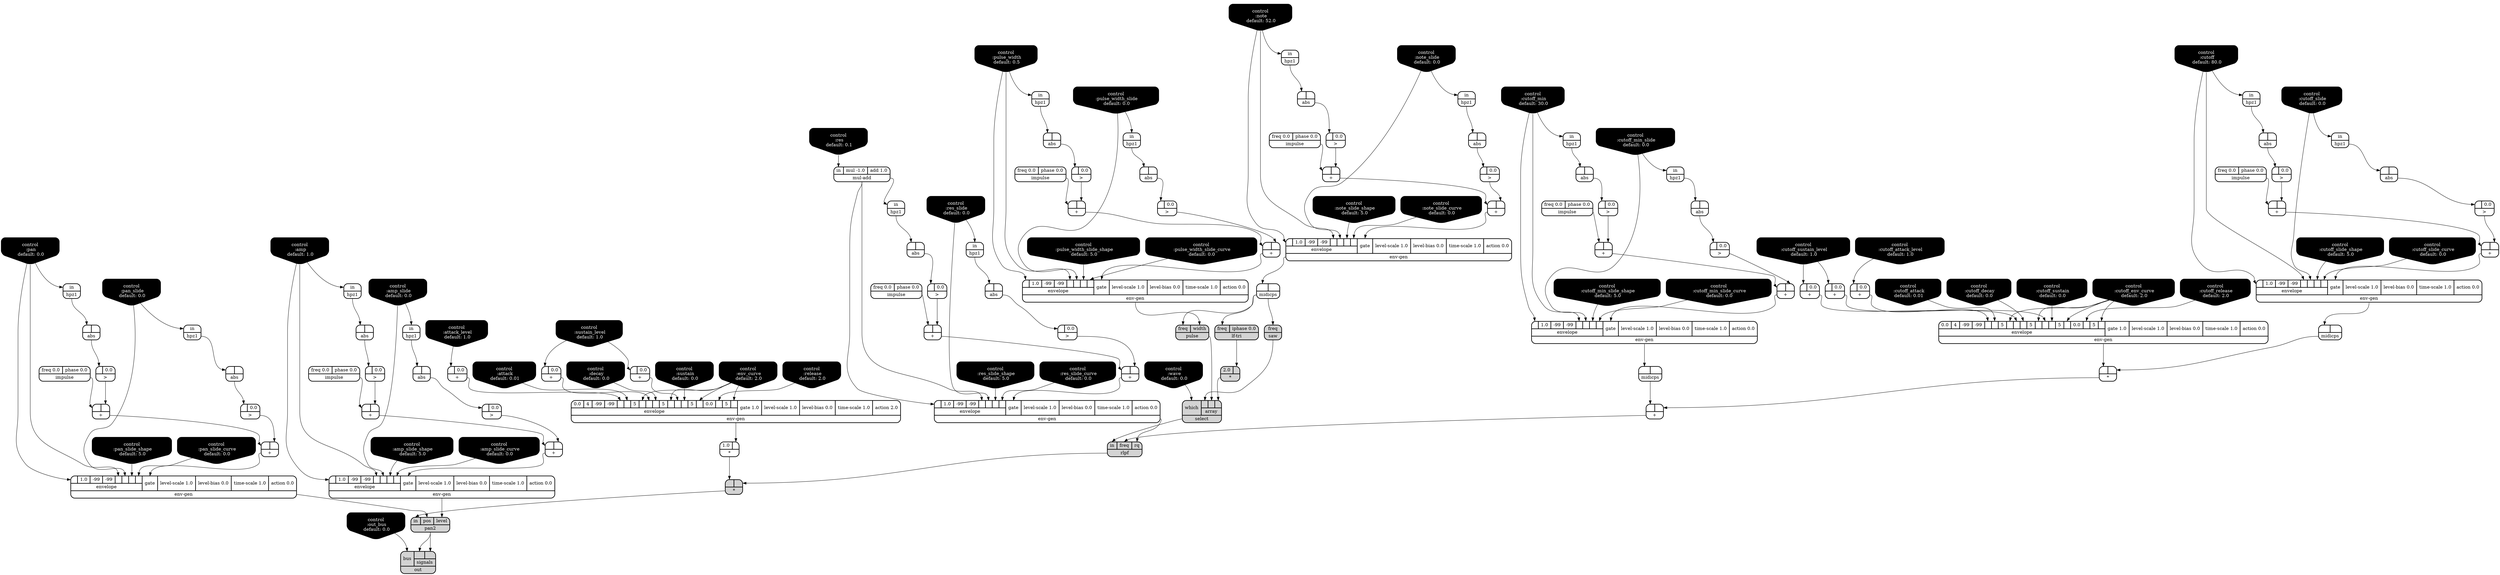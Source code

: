 digraph synthdef {
110 [label = "{{ <a> |<b> } |<__UG_NAME__>* }" style="bold, rounded" shape=record rankdir=LR];
115 [label = "{{ <a> 1.0|<b> } |<__UG_NAME__>* }" style="bold, rounded" shape=record rankdir=LR];
126 [label = "{{ <a> 2.0|<b> } |<__UG_NAME__>* }" style="filled, bold, rounded"  shape=record rankdir=LR];
130 [label = "{{ <a> |<b> } |<__UG_NAME__>* }" style="filled, bold, rounded"  shape=record rankdir=LR];
48 [label = "{{ <a> |<b> } |<__UG_NAME__>+ }" style="bold, rounded" shape=record rankdir=LR];
54 [label = "{{ <a> |<b> } |<__UG_NAME__>+ }" style="bold, rounded" shape=record rankdir=LR];
55 [label = "{{ <a> |<b> 0.0} |<__UG_NAME__>+ }" style="bold, rounded" shape=record rankdir=LR];
56 [label = "{{ <a> |<b> 0.0} |<__UG_NAME__>+ }" style="bold, rounded" shape=record rankdir=LR];
63 [label = "{{ <a> |<b> } |<__UG_NAME__>+ }" style="bold, rounded" shape=record rankdir=LR];
67 [label = "{{ <a> |<b> } |<__UG_NAME__>+ }" style="bold, rounded" shape=record rankdir=LR];
72 [label = "{{ <a> |<b> } |<__UG_NAME__>+ }" style="bold, rounded" shape=record rankdir=LR];
76 [label = "{{ <a> |<b> } |<__UG_NAME__>+ }" style="bold, rounded" shape=record rankdir=LR];
82 [label = "{{ <a> |<b> } |<__UG_NAME__>+ }" style="bold, rounded" shape=record rankdir=LR];
86 [label = "{{ <a> |<b> } |<__UG_NAME__>+ }" style="bold, rounded" shape=record rankdir=LR];
91 [label = "{{ <a> |<b> } |<__UG_NAME__>+ }" style="bold, rounded" shape=record rankdir=LR];
92 [label = "{{ <a> |<b> 0.0} |<__UG_NAME__>+ }" style="bold, rounded" shape=record rankdir=LR];
96 [label = "{{ <a> |<b> } |<__UG_NAME__>+ }" style="bold, rounded" shape=record rankdir=LR];
99 [label = "{{ <a> |<b> 0.0} |<__UG_NAME__>+ }" style="bold, rounded" shape=record rankdir=LR];
103 [label = "{{ <a> |<b> } |<__UG_NAME__>+ }" style="bold, rounded" shape=record rankdir=LR];
107 [label = "{{ <a> |<b> } |<__UG_NAME__>+ }" style="bold, rounded" shape=record rankdir=LR];
111 [label = "{{ <a> |<b> } |<__UG_NAME__>+ }" style="bold, rounded" shape=record rankdir=LR];
112 [label = "{{ <a> |<b> 0.0} |<__UG_NAME__>+ }" style="bold, rounded" shape=record rankdir=LR];
113 [label = "{{ <a> |<b> 0.0} |<__UG_NAME__>+ }" style="bold, rounded" shape=record rankdir=LR];
122 [label = "{{ <a> |<b> } |<__UG_NAME__>+ }" style="bold, rounded" shape=record rankdir=LR];
134 [label = "{{ <a> |<b> } |<__UG_NAME__>+ }" style="bold, rounded" shape=record rankdir=LR];
47 [label = "{{ <a> |<b> 0.0} |<__UG_NAME__>\> }" style="bold, rounded" shape=record rankdir=LR];
53 [label = "{{ <a> |<b> 0.0} |<__UG_NAME__>\> }" style="bold, rounded" shape=record rankdir=LR];
62 [label = "{{ <a> |<b> 0.0} |<__UG_NAME__>\> }" style="bold, rounded" shape=record rankdir=LR];
66 [label = "{{ <a> |<b> 0.0} |<__UG_NAME__>\> }" style="bold, rounded" shape=record rankdir=LR];
71 [label = "{{ <a> |<b> 0.0} |<__UG_NAME__>\> }" style="bold, rounded" shape=record rankdir=LR];
75 [label = "{{ <a> |<b> 0.0} |<__UG_NAME__>\> }" style="bold, rounded" shape=record rankdir=LR];
81 [label = "{{ <a> |<b> 0.0} |<__UG_NAME__>\> }" style="bold, rounded" shape=record rankdir=LR];
85 [label = "{{ <a> |<b> 0.0} |<__UG_NAME__>\> }" style="bold, rounded" shape=record rankdir=LR];
90 [label = "{{ <a> |<b> 0.0} |<__UG_NAME__>\> }" style="bold, rounded" shape=record rankdir=LR];
95 [label = "{{ <a> |<b> 0.0} |<__UG_NAME__>\> }" style="bold, rounded" shape=record rankdir=LR];
102 [label = "{{ <a> |<b> 0.0} |<__UG_NAME__>\> }" style="bold, rounded" shape=record rankdir=LR];
106 [label = "{{ <a> |<b> 0.0} |<__UG_NAME__>\> }" style="bold, rounded" shape=record rankdir=LR];
121 [label = "{{ <a> |<b> 0.0} |<__UG_NAME__>\> }" style="bold, rounded" shape=record rankdir=LR];
133 [label = "{{ <a> |<b> 0.0} |<__UG_NAME__>\> }" style="bold, rounded" shape=record rankdir=LR];
46 [label = "{{ <a> |<b> } |<__UG_NAME__>abs }" style="bold, rounded" shape=record rankdir=LR];
52 [label = "{{ <a> |<b> } |<__UG_NAME__>abs }" style="bold, rounded" shape=record rankdir=LR];
58 [label = "{{ <a> |<b> } |<__UG_NAME__>abs }" style="bold, rounded" shape=record rankdir=LR];
61 [label = "{{ <a> |<b> } |<__UG_NAME__>abs }" style="bold, rounded" shape=record rankdir=LR];
65 [label = "{{ <a> |<b> } |<__UG_NAME__>abs }" style="bold, rounded" shape=record rankdir=LR];
70 [label = "{{ <a> |<b> } |<__UG_NAME__>abs }" style="bold, rounded" shape=record rankdir=LR];
74 [label = "{{ <a> |<b> } |<__UG_NAME__>abs }" style="bold, rounded" shape=record rankdir=LR];
80 [label = "{{ <a> |<b> } |<__UG_NAME__>abs }" style="bold, rounded" shape=record rankdir=LR];
84 [label = "{{ <a> |<b> } |<__UG_NAME__>abs }" style="bold, rounded" shape=record rankdir=LR];
89 [label = "{{ <a> |<b> } |<__UG_NAME__>abs }" style="bold, rounded" shape=record rankdir=LR];
94 [label = "{{ <a> |<b> } |<__UG_NAME__>abs }" style="bold, rounded" shape=record rankdir=LR];
105 [label = "{{ <a> |<b> } |<__UG_NAME__>abs }" style="bold, rounded" shape=record rankdir=LR];
120 [label = "{{ <a> |<b> } |<__UG_NAME__>abs }" style="bold, rounded" shape=record rankdir=LR];
132 [label = "{{ <a> |<b> } |<__UG_NAME__>abs }" style="bold, rounded" shape=record rankdir=LR];
0 [label = "control
 :note
 default: 52.0" shape=invhouse style="rounded, filled, bold" fillcolor=black fontcolor=white ]; 
1 [label = "control
 :note_slide
 default: 0.0" shape=invhouse style="rounded, filled, bold" fillcolor=black fontcolor=white ]; 
2 [label = "control
 :note_slide_shape
 default: 5.0" shape=invhouse style="rounded, filled, bold" fillcolor=black fontcolor=white ]; 
3 [label = "control
 :note_slide_curve
 default: 0.0" shape=invhouse style="rounded, filled, bold" fillcolor=black fontcolor=white ]; 
4 [label = "control
 :amp
 default: 1.0" shape=invhouse style="rounded, filled, bold" fillcolor=black fontcolor=white ]; 
5 [label = "control
 :amp_slide
 default: 0.0" shape=invhouse style="rounded, filled, bold" fillcolor=black fontcolor=white ]; 
6 [label = "control
 :amp_slide_shape
 default: 5.0" shape=invhouse style="rounded, filled, bold" fillcolor=black fontcolor=white ]; 
7 [label = "control
 :amp_slide_curve
 default: 0.0" shape=invhouse style="rounded, filled, bold" fillcolor=black fontcolor=white ]; 
8 [label = "control
 :pan
 default: 0.0" shape=invhouse style="rounded, filled, bold" fillcolor=black fontcolor=white ]; 
9 [label = "control
 :pan_slide
 default: 0.0" shape=invhouse style="rounded, filled, bold" fillcolor=black fontcolor=white ]; 
10 [label = "control
 :pan_slide_shape
 default: 5.0" shape=invhouse style="rounded, filled, bold" fillcolor=black fontcolor=white ]; 
11 [label = "control
 :pan_slide_curve
 default: 0.0" shape=invhouse style="rounded, filled, bold" fillcolor=black fontcolor=white ]; 
12 [label = "control
 :attack
 default: 0.01" shape=invhouse style="rounded, filled, bold" fillcolor=black fontcolor=white ]; 
13 [label = "control
 :sustain
 default: 0.0" shape=invhouse style="rounded, filled, bold" fillcolor=black fontcolor=white ]; 
14 [label = "control
 :decay
 default: 0.0" shape=invhouse style="rounded, filled, bold" fillcolor=black fontcolor=white ]; 
15 [label = "control
 :release
 default: 2.0" shape=invhouse style="rounded, filled, bold" fillcolor=black fontcolor=white ]; 
16 [label = "control
 :attack_level
 default: 1.0" shape=invhouse style="rounded, filled, bold" fillcolor=black fontcolor=white ]; 
17 [label = "control
 :sustain_level
 default: 1.0" shape=invhouse style="rounded, filled, bold" fillcolor=black fontcolor=white ]; 
18 [label = "control
 :env_curve
 default: 2.0" shape=invhouse style="rounded, filled, bold" fillcolor=black fontcolor=white ]; 
19 [label = "control
 :cutoff
 default: 80.0" shape=invhouse style="rounded, filled, bold" fillcolor=black fontcolor=white ]; 
20 [label = "control
 :cutoff_slide
 default: 0.0" shape=invhouse style="rounded, filled, bold" fillcolor=black fontcolor=white ]; 
21 [label = "control
 :cutoff_slide_shape
 default: 5.0" shape=invhouse style="rounded, filled, bold" fillcolor=black fontcolor=white ]; 
22 [label = "control
 :cutoff_slide_curve
 default: 0.0" shape=invhouse style="rounded, filled, bold" fillcolor=black fontcolor=white ]; 
23 [label = "control
 :cutoff_attack
 default: 0.01" shape=invhouse style="rounded, filled, bold" fillcolor=black fontcolor=white ]; 
24 [label = "control
 :cutoff_sustain
 default: 0.0" shape=invhouse style="rounded, filled, bold" fillcolor=black fontcolor=white ]; 
25 [label = "control
 :cutoff_decay
 default: 0.0" shape=invhouse style="rounded, filled, bold" fillcolor=black fontcolor=white ]; 
26 [label = "control
 :cutoff_release
 default: 2.0" shape=invhouse style="rounded, filled, bold" fillcolor=black fontcolor=white ]; 
27 [label = "control
 :cutoff_min
 default: 30.0" shape=invhouse style="rounded, filled, bold" fillcolor=black fontcolor=white ]; 
28 [label = "control
 :cutoff_min_slide
 default: 0.0" shape=invhouse style="rounded, filled, bold" fillcolor=black fontcolor=white ]; 
29 [label = "control
 :cutoff_min_slide_shape
 default: 5.0" shape=invhouse style="rounded, filled, bold" fillcolor=black fontcolor=white ]; 
30 [label = "control
 :cutoff_min_slide_curve
 default: 0.0" shape=invhouse style="rounded, filled, bold" fillcolor=black fontcolor=white ]; 
31 [label = "control
 :cutoff_attack_level
 default: 1.0" shape=invhouse style="rounded, filled, bold" fillcolor=black fontcolor=white ]; 
32 [label = "control
 :cutoff_sustain_level
 default: 1.0" shape=invhouse style="rounded, filled, bold" fillcolor=black fontcolor=white ]; 
33 [label = "control
 :cutoff_env_curve
 default: 2.0" shape=invhouse style="rounded, filled, bold" fillcolor=black fontcolor=white ]; 
34 [label = "control
 :res
 default: 0.1" shape=invhouse style="rounded, filled, bold" fillcolor=black fontcolor=white ]; 
35 [label = "control
 :res_slide
 default: 0.0" shape=invhouse style="rounded, filled, bold" fillcolor=black fontcolor=white ]; 
36 [label = "control
 :res_slide_shape
 default: 5.0" shape=invhouse style="rounded, filled, bold" fillcolor=black fontcolor=white ]; 
37 [label = "control
 :res_slide_curve
 default: 0.0" shape=invhouse style="rounded, filled, bold" fillcolor=black fontcolor=white ]; 
38 [label = "control
 :wave
 default: 0.0" shape=invhouse style="rounded, filled, bold" fillcolor=black fontcolor=white ]; 
39 [label = "control
 :pulse_width
 default: 0.5" shape=invhouse style="rounded, filled, bold" fillcolor=black fontcolor=white ]; 
40 [label = "control
 :pulse_width_slide
 default: 0.0" shape=invhouse style="rounded, filled, bold" fillcolor=black fontcolor=white ]; 
41 [label = "control
 :pulse_width_slide_shape
 default: 5.0" shape=invhouse style="rounded, filled, bold" fillcolor=black fontcolor=white ]; 
42 [label = "control
 :pulse_width_slide_curve
 default: 0.0" shape=invhouse style="rounded, filled, bold" fillcolor=black fontcolor=white ]; 
43 [label = "control
 :out_bus
 default: 0.0" shape=invhouse style="rounded, filled, bold" fillcolor=black fontcolor=white ]; 
77 [label = "{{ {{<envelope___control___0>|1.0|-99|-99|<envelope___control___4>|<envelope___control___5>|<envelope___control___6>|<envelope___control___7>}|envelope}|<gate> gate|<level____scale> level-scale 1.0|<level____bias> level-bias 0.0|<time____scale> time-scale 1.0|<action> action 0.0} |<__UG_NAME__>env-gen }" style="bold, rounded" shape=record rankdir=LR];
97 [label = "{{ {{<envelope___control___0>|1.0|-99|-99|<envelope___control___4>|<envelope___control___5>|<envelope___control___6>|<envelope___control___7>}|envelope}|<gate> gate|<level____scale> level-scale 1.0|<level____bias> level-bias 0.0|<time____scale> time-scale 1.0|<action> action 0.0} |<__UG_NAME__>env-gen }" style="bold, rounded" shape=record rankdir=LR];
100 [label = "{{ {{0.0|4|-99|-99|<envelope___binary____op____u____gen___4>|<envelope___control___5>|5|<envelope___control___7>|<envelope___binary____op____u____gen___8>|<envelope___control___9>|5|<envelope___control___11>|<envelope___binary____op____u____gen___12>|<envelope___control___13>|5|<envelope___control___15>|0.0|<envelope___control___17>|5|<envelope___control___19>}|envelope}|<gate> gate 1.0|<level____scale> level-scale 1.0|<level____bias> level-bias 0.0|<time____scale> time-scale 1.0|<action> action 0.0} |<__UG_NAME__>env-gen }" style="bold, rounded" shape=record rankdir=LR];
108 [label = "{{ {{<envelope___control___0>|1.0|-99|-99|<envelope___control___4>|<envelope___control___5>|<envelope___control___6>|<envelope___control___7>}|envelope}|<gate> gate|<level____scale> level-scale 1.0|<level____bias> level-bias 0.0|<time____scale> time-scale 1.0|<action> action 0.0} |<__UG_NAME__>env-gen }" style="bold, rounded" shape=record rankdir=LR];
114 [label = "{{ {{0.0|4|-99|-99|<envelope___binary____op____u____gen___4>|<envelope___control___5>|5|<envelope___control___7>|<envelope___binary____op____u____gen___8>|<envelope___control___9>|5|<envelope___control___11>|<envelope___binary____op____u____gen___12>|<envelope___control___13>|5|<envelope___control___15>|0.0|<envelope___control___17>|5|<envelope___control___19>}|envelope}|<gate> gate 1.0|<level____scale> level-scale 1.0|<level____bias> level-bias 0.0|<time____scale> time-scale 1.0|<action> action 2.0} |<__UG_NAME__>env-gen }" style="bold, rounded" shape=record rankdir=LR];
116 [label = "{{ {{<envelope___control___0>|1.0|-99|-99|<envelope___control___4>|<envelope___control___5>|<envelope___control___6>|<envelope___control___7>}|envelope}|<gate> gate|<level____scale> level-scale 1.0|<level____bias> level-bias 0.0|<time____scale> time-scale 1.0|<action> action 0.0} |<__UG_NAME__>env-gen }" style="bold, rounded" shape=record rankdir=LR];
123 [label = "{{ {{<envelope___control___0>|1.0|-99|-99|<envelope___control___4>|<envelope___control___5>|<envelope___control___6>|<envelope___control___7>}|envelope}|<gate> gate|<level____scale> level-scale 1.0|<level____bias> level-bias 0.0|<time____scale> time-scale 1.0|<action> action 0.0} |<__UG_NAME__>env-gen }" style="bold, rounded" shape=record rankdir=LR];
128 [label = "{{ {{<envelope___mul____add___0>|1.0|-99|-99|<envelope___mul____add___4>|<envelope___control___5>|<envelope___control___6>|<envelope___control___7>}|envelope}|<gate> gate|<level____scale> level-scale 1.0|<level____bias> level-bias 0.0|<time____scale> time-scale 1.0|<action> action 0.0} |<__UG_NAME__>env-gen }" style="bold, rounded" shape=record rankdir=LR];
135 [label = "{{ {{<envelope___control___0>|1.0|-99|-99|<envelope___control___4>|<envelope___control___5>|<envelope___control___6>|<envelope___control___7>}|envelope}|<gate> gate|<level____scale> level-scale 1.0|<level____bias> level-bias 0.0|<time____scale> time-scale 1.0|<action> action 0.0} |<__UG_NAME__>env-gen }" style="bold, rounded" shape=record rankdir=LR];
45 [label = "{{ <in> in} |<__UG_NAME__>hpz1 }" style="bold, rounded" shape=record rankdir=LR];
51 [label = "{{ <in> in} |<__UG_NAME__>hpz1 }" style="bold, rounded" shape=record rankdir=LR];
57 [label = "{{ <in> in} |<__UG_NAME__>hpz1 }" style="bold, rounded" shape=record rankdir=LR];
60 [label = "{{ <in> in} |<__UG_NAME__>hpz1 }" style="bold, rounded" shape=record rankdir=LR];
64 [label = "{{ <in> in} |<__UG_NAME__>hpz1 }" style="bold, rounded" shape=record rankdir=LR];
69 [label = "{{ <in> in} |<__UG_NAME__>hpz1 }" style="bold, rounded" shape=record rankdir=LR];
73 [label = "{{ <in> in} |<__UG_NAME__>hpz1 }" style="bold, rounded" shape=record rankdir=LR];
79 [label = "{{ <in> in} |<__UG_NAME__>hpz1 }" style="bold, rounded" shape=record rankdir=LR];
83 [label = "{{ <in> in} |<__UG_NAME__>hpz1 }" style="bold, rounded" shape=record rankdir=LR];
88 [label = "{{ <in> in} |<__UG_NAME__>hpz1 }" style="bold, rounded" shape=record rankdir=LR];
93 [label = "{{ <in> in} |<__UG_NAME__>hpz1 }" style="bold, rounded" shape=record rankdir=LR];
104 [label = "{{ <in> in} |<__UG_NAME__>hpz1 }" style="bold, rounded" shape=record rankdir=LR];
119 [label = "{{ <in> in} |<__UG_NAME__>hpz1 }" style="bold, rounded" shape=record rankdir=LR];
131 [label = "{{ <in> in} |<__UG_NAME__>hpz1 }" style="bold, rounded" shape=record rankdir=LR];
44 [label = "{{ <freq> freq 0.0|<phase> phase 0.0} |<__UG_NAME__>impulse }" style="bold, rounded" shape=record rankdir=LR];
49 [label = "{{ <freq> freq 0.0|<phase> phase 0.0} |<__UG_NAME__>impulse }" style="bold, rounded" shape=record rankdir=LR];
50 [label = "{{ <freq> freq 0.0|<phase> phase 0.0} |<__UG_NAME__>impulse }" style="bold, rounded" shape=record rankdir=LR];
68 [label = "{{ <freq> freq 0.0|<phase> phase 0.0} |<__UG_NAME__>impulse }" style="bold, rounded" shape=record rankdir=LR];
78 [label = "{{ <freq> freq 0.0|<phase> phase 0.0} |<__UG_NAME__>impulse }" style="bold, rounded" shape=record rankdir=LR];
87 [label = "{{ <freq> freq 0.0|<phase> phase 0.0} |<__UG_NAME__>impulse }" style="bold, rounded" shape=record rankdir=LR];
101 [label = "{{ <freq> freq 0.0|<phase> phase 0.0} |<__UG_NAME__>impulse }" style="bold, rounded" shape=record rankdir=LR];
125 [label = "{{ <freq> freq|<iphase> iphase 0.0} |<__UG_NAME__>lf-tri }" style="filled, bold, rounded"  shape=record rankdir=LR];
98 [label = "{{ <a> |<b> } |<__UG_NAME__>midicps }" style="bold, rounded" shape=record rankdir=LR];
109 [label = "{{ <a> |<b> } |<__UG_NAME__>midicps }" style="bold, rounded" shape=record rankdir=LR];
117 [label = "{{ <a> |<b> } |<__UG_NAME__>midicps }" style="bold, rounded" shape=record rankdir=LR];
59 [label = "{{ <in> in|<mul> mul -1.0|<add> add 1.0} |<__UG_NAME__>mul-add }" style="bold, rounded" shape=record rankdir=LR];
137 [label = "{{ <bus> bus|{{<signals___pan2___0>|<signals___pan2___1>}|signals}} |<__UG_NAME__>out }" style="filled, bold, rounded"  shape=record rankdir=LR];
136 [label = "{{ <in> in|<pos> pos|<level> level} |<__UG_NAME__>pan2 }" style="filled, bold, rounded"  shape=record rankdir=LR];
124 [label = "{{ <freq> freq|<width> width} |<__UG_NAME__>pulse }" style="filled, bold, rounded"  shape=record rankdir=LR];
129 [label = "{{ <in> in|<freq> freq|<rq> rq} |<__UG_NAME__>rlpf }" style="filled, bold, rounded"  shape=record rankdir=LR];
118 [label = "{{ <freq> freq} |<__UG_NAME__>saw }" style="filled, bold, rounded"  shape=record rankdir=LR];
127 [label = "{{ <which> which|{{<array___saw___0>|<array___pulse___1>|<array___binary____op____u____gen___2>}|array}} |<__UG_NAME__>select }" style="filled, bold, rounded"  shape=record rankdir=LR];

109:__UG_NAME__ -> 110:b ;
100:__UG_NAME__ -> 110:a ;
114:__UG_NAME__ -> 115:b ;
125:__UG_NAME__ -> 126:b ;
129:__UG_NAME__ -> 130:b ;
115:__UG_NAME__ -> 130:a ;
47:__UG_NAME__ -> 48:b ;
44:__UG_NAME__ -> 48:a ;
53:__UG_NAME__ -> 54:b ;
50:__UG_NAME__ -> 54:a ;
32:__UG_NAME__ -> 55:a ;
16:__UG_NAME__ -> 56:a ;
62:__UG_NAME__ -> 63:b ;
49:__UG_NAME__ -> 63:a ;
66:__UG_NAME__ -> 67:b ;
63:__UG_NAME__ -> 67:a ;
71:__UG_NAME__ -> 72:b ;
68:__UG_NAME__ -> 72:a ;
75:__UG_NAME__ -> 76:b ;
72:__UG_NAME__ -> 76:a ;
81:__UG_NAME__ -> 82:b ;
78:__UG_NAME__ -> 82:a ;
85:__UG_NAME__ -> 86:b ;
82:__UG_NAME__ -> 86:a ;
90:__UG_NAME__ -> 91:b ;
87:__UG_NAME__ -> 91:a ;
32:__UG_NAME__ -> 92:a ;
95:__UG_NAME__ -> 96:b ;
54:__UG_NAME__ -> 96:a ;
31:__UG_NAME__ -> 99:a ;
102:__UG_NAME__ -> 103:b ;
101:__UG_NAME__ -> 103:a ;
106:__UG_NAME__ -> 107:b ;
103:__UG_NAME__ -> 107:a ;
110:__UG_NAME__ -> 111:b ;
98:__UG_NAME__ -> 111:a ;
17:__UG_NAME__ -> 112:a ;
17:__UG_NAME__ -> 113:a ;
121:__UG_NAME__ -> 122:b ;
91:__UG_NAME__ -> 122:a ;
133:__UG_NAME__ -> 134:b ;
48:__UG_NAME__ -> 134:a ;
46:__UG_NAME__ -> 47:a ;
52:__UG_NAME__ -> 53:a ;
61:__UG_NAME__ -> 62:a ;
65:__UG_NAME__ -> 66:a ;
70:__UG_NAME__ -> 71:a ;
74:__UG_NAME__ -> 75:a ;
80:__UG_NAME__ -> 81:a ;
84:__UG_NAME__ -> 85:a ;
89:__UG_NAME__ -> 90:a ;
94:__UG_NAME__ -> 95:a ;
58:__UG_NAME__ -> 102:a ;
105:__UG_NAME__ -> 106:a ;
120:__UG_NAME__ -> 121:a ;
132:__UG_NAME__ -> 133:a ;
45:__UG_NAME__ -> 46:a ;
51:__UG_NAME__ -> 52:a ;
57:__UG_NAME__ -> 58:a ;
60:__UG_NAME__ -> 61:a ;
64:__UG_NAME__ -> 65:a ;
69:__UG_NAME__ -> 70:a ;
73:__UG_NAME__ -> 74:a ;
79:__UG_NAME__ -> 80:a ;
83:__UG_NAME__ -> 84:a ;
88:__UG_NAME__ -> 89:a ;
93:__UG_NAME__ -> 94:a ;
104:__UG_NAME__ -> 105:a ;
119:__UG_NAME__ -> 120:a ;
131:__UG_NAME__ -> 132:a ;
76:__UG_NAME__ -> 77:gate ;
8:__UG_NAME__ -> 77:envelope___control___0 ;
8:__UG_NAME__ -> 77:envelope___control___4 ;
9:__UG_NAME__ -> 77:envelope___control___5 ;
10:__UG_NAME__ -> 77:envelope___control___6 ;
11:__UG_NAME__ -> 77:envelope___control___7 ;
96:__UG_NAME__ -> 97:gate ;
27:__UG_NAME__ -> 97:envelope___control___0 ;
27:__UG_NAME__ -> 97:envelope___control___4 ;
28:__UG_NAME__ -> 97:envelope___control___5 ;
29:__UG_NAME__ -> 97:envelope___control___6 ;
30:__UG_NAME__ -> 97:envelope___control___7 ;
99:__UG_NAME__ -> 100:envelope___binary____op____u____gen___4 ;
23:__UG_NAME__ -> 100:envelope___control___5 ;
33:__UG_NAME__ -> 100:envelope___control___7 ;
55:__UG_NAME__ -> 100:envelope___binary____op____u____gen___8 ;
25:__UG_NAME__ -> 100:envelope___control___9 ;
33:__UG_NAME__ -> 100:envelope___control___11 ;
92:__UG_NAME__ -> 100:envelope___binary____op____u____gen___12 ;
24:__UG_NAME__ -> 100:envelope___control___13 ;
33:__UG_NAME__ -> 100:envelope___control___15 ;
26:__UG_NAME__ -> 100:envelope___control___17 ;
33:__UG_NAME__ -> 100:envelope___control___19 ;
107:__UG_NAME__ -> 108:gate ;
19:__UG_NAME__ -> 108:envelope___control___0 ;
19:__UG_NAME__ -> 108:envelope___control___4 ;
20:__UG_NAME__ -> 108:envelope___control___5 ;
21:__UG_NAME__ -> 108:envelope___control___6 ;
22:__UG_NAME__ -> 108:envelope___control___7 ;
56:__UG_NAME__ -> 114:envelope___binary____op____u____gen___4 ;
12:__UG_NAME__ -> 114:envelope___control___5 ;
18:__UG_NAME__ -> 114:envelope___control___7 ;
112:__UG_NAME__ -> 114:envelope___binary____op____u____gen___8 ;
14:__UG_NAME__ -> 114:envelope___control___9 ;
18:__UG_NAME__ -> 114:envelope___control___11 ;
113:__UG_NAME__ -> 114:envelope___binary____op____u____gen___12 ;
13:__UG_NAME__ -> 114:envelope___control___13 ;
18:__UG_NAME__ -> 114:envelope___control___15 ;
15:__UG_NAME__ -> 114:envelope___control___17 ;
18:__UG_NAME__ -> 114:envelope___control___19 ;
86:__UG_NAME__ -> 116:gate ;
0:__UG_NAME__ -> 116:envelope___control___0 ;
0:__UG_NAME__ -> 116:envelope___control___4 ;
1:__UG_NAME__ -> 116:envelope___control___5 ;
2:__UG_NAME__ -> 116:envelope___control___6 ;
3:__UG_NAME__ -> 116:envelope___control___7 ;
122:__UG_NAME__ -> 123:gate ;
39:__UG_NAME__ -> 123:envelope___control___0 ;
39:__UG_NAME__ -> 123:envelope___control___4 ;
40:__UG_NAME__ -> 123:envelope___control___5 ;
41:__UG_NAME__ -> 123:envelope___control___6 ;
42:__UG_NAME__ -> 123:envelope___control___7 ;
67:__UG_NAME__ -> 128:gate ;
59:__UG_NAME__ -> 128:envelope___mul____add___0 ;
59:__UG_NAME__ -> 128:envelope___mul____add___4 ;
35:__UG_NAME__ -> 128:envelope___control___5 ;
36:__UG_NAME__ -> 128:envelope___control___6 ;
37:__UG_NAME__ -> 128:envelope___control___7 ;
134:__UG_NAME__ -> 135:gate ;
4:__UG_NAME__ -> 135:envelope___control___0 ;
4:__UG_NAME__ -> 135:envelope___control___4 ;
5:__UG_NAME__ -> 135:envelope___control___5 ;
6:__UG_NAME__ -> 135:envelope___control___6 ;
7:__UG_NAME__ -> 135:envelope___control___7 ;
4:__UG_NAME__ -> 45:in ;
27:__UG_NAME__ -> 51:in ;
19:__UG_NAME__ -> 57:in ;
59:__UG_NAME__ -> 60:in ;
35:__UG_NAME__ -> 64:in ;
8:__UG_NAME__ -> 69:in ;
9:__UG_NAME__ -> 73:in ;
0:__UG_NAME__ -> 79:in ;
1:__UG_NAME__ -> 83:in ;
39:__UG_NAME__ -> 88:in ;
28:__UG_NAME__ -> 93:in ;
20:__UG_NAME__ -> 104:in ;
40:__UG_NAME__ -> 119:in ;
5:__UG_NAME__ -> 131:in ;
117:__UG_NAME__ -> 125:freq ;
97:__UG_NAME__ -> 98:a ;
108:__UG_NAME__ -> 109:a ;
116:__UG_NAME__ -> 117:a ;
34:__UG_NAME__ -> 59:in ;
136:__UG_NAME__ -> 137:signals___pan2___0 ;
136:__UG_NAME__ -> 137:signals___pan2___1 ;
43:__UG_NAME__ -> 137:bus ;
135:__UG_NAME__ -> 136:level ;
77:__UG_NAME__ -> 136:pos ;
130:__UG_NAME__ -> 136:in ;
123:__UG_NAME__ -> 124:width ;
117:__UG_NAME__ -> 124:freq ;
128:__UG_NAME__ -> 129:rq ;
111:__UG_NAME__ -> 129:freq ;
127:__UG_NAME__ -> 129:in ;
117:__UG_NAME__ -> 118:freq ;
118:__UG_NAME__ -> 127:array___saw___0 ;
124:__UG_NAME__ -> 127:array___pulse___1 ;
126:__UG_NAME__ -> 127:array___binary____op____u____gen___2 ;
38:__UG_NAME__ -> 127:which ;

}